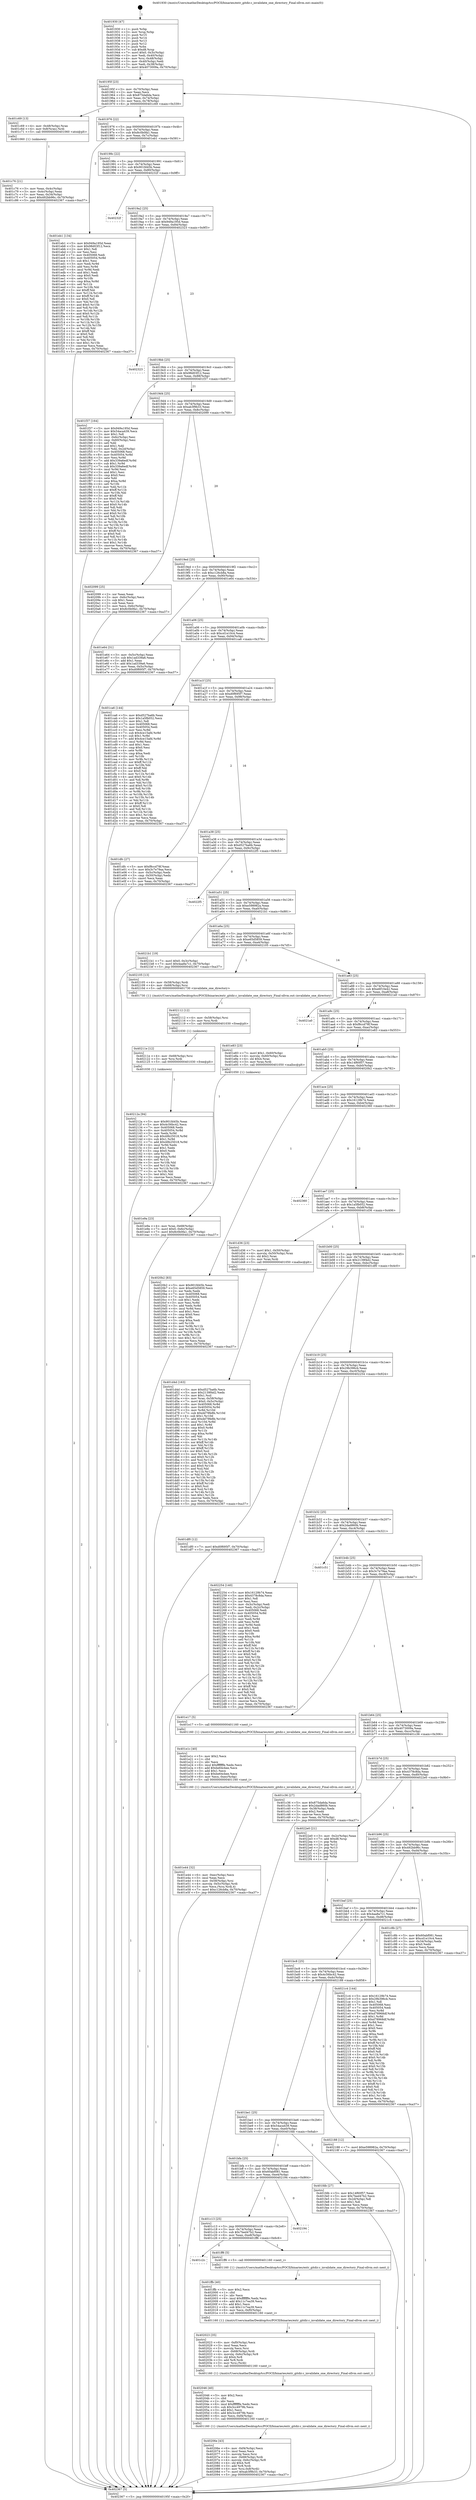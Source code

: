 digraph "0x401930" {
  label = "0x401930 (/mnt/c/Users/mathe/Desktop/tcc/POCII/binaries/extr_gitdir.c_invalidate_one_directory_Final-ollvm.out::main(0))"
  labelloc = "t"
  node[shape=record]

  Entry [label="",width=0.3,height=0.3,shape=circle,fillcolor=black,style=filled]
  "0x40195f" [label="{
     0x40195f [23]\l
     | [instrs]\l
     &nbsp;&nbsp;0x40195f \<+3\>: mov -0x70(%rbp),%eax\l
     &nbsp;&nbsp;0x401962 \<+2\>: mov %eax,%ecx\l
     &nbsp;&nbsp;0x401964 \<+6\>: sub $0x875da6da,%ecx\l
     &nbsp;&nbsp;0x40196a \<+3\>: mov %eax,-0x74(%rbp)\l
     &nbsp;&nbsp;0x40196d \<+3\>: mov %ecx,-0x78(%rbp)\l
     &nbsp;&nbsp;0x401970 \<+6\>: je 0000000000401c69 \<main+0x339\>\l
  }"]
  "0x401c69" [label="{
     0x401c69 [13]\l
     | [instrs]\l
     &nbsp;&nbsp;0x401c69 \<+4\>: mov -0x48(%rbp),%rax\l
     &nbsp;&nbsp;0x401c6d \<+4\>: mov 0x8(%rax),%rdi\l
     &nbsp;&nbsp;0x401c71 \<+5\>: call 0000000000401060 \<atoi@plt\>\l
     | [calls]\l
     &nbsp;&nbsp;0x401060 \{1\} (unknown)\l
  }"]
  "0x401976" [label="{
     0x401976 [22]\l
     | [instrs]\l
     &nbsp;&nbsp;0x401976 \<+5\>: jmp 000000000040197b \<main+0x4b\>\l
     &nbsp;&nbsp;0x40197b \<+3\>: mov -0x74(%rbp),%eax\l
     &nbsp;&nbsp;0x40197e \<+5\>: sub $0x8c0b0fa1,%eax\l
     &nbsp;&nbsp;0x401983 \<+3\>: mov %eax,-0x7c(%rbp)\l
     &nbsp;&nbsp;0x401986 \<+6\>: je 0000000000401eb1 \<main+0x581\>\l
  }"]
  Exit [label="",width=0.3,height=0.3,shape=circle,fillcolor=black,style=filled,peripheries=2]
  "0x401eb1" [label="{
     0x401eb1 [134]\l
     | [instrs]\l
     &nbsp;&nbsp;0x401eb1 \<+5\>: mov $0x949a195d,%eax\l
     &nbsp;&nbsp;0x401eb6 \<+5\>: mov $0x98d03f12,%ecx\l
     &nbsp;&nbsp;0x401ebb \<+2\>: mov $0x1,%dl\l
     &nbsp;&nbsp;0x401ebd \<+2\>: xor %esi,%esi\l
     &nbsp;&nbsp;0x401ebf \<+7\>: mov 0x405068,%edi\l
     &nbsp;&nbsp;0x401ec6 \<+8\>: mov 0x405054,%r8d\l
     &nbsp;&nbsp;0x401ece \<+3\>: sub $0x1,%esi\l
     &nbsp;&nbsp;0x401ed1 \<+3\>: mov %edi,%r9d\l
     &nbsp;&nbsp;0x401ed4 \<+3\>: add %esi,%r9d\l
     &nbsp;&nbsp;0x401ed7 \<+4\>: imul %r9d,%edi\l
     &nbsp;&nbsp;0x401edb \<+3\>: and $0x1,%edi\l
     &nbsp;&nbsp;0x401ede \<+3\>: cmp $0x0,%edi\l
     &nbsp;&nbsp;0x401ee1 \<+4\>: sete %r10b\l
     &nbsp;&nbsp;0x401ee5 \<+4\>: cmp $0xa,%r8d\l
     &nbsp;&nbsp;0x401ee9 \<+4\>: setl %r11b\l
     &nbsp;&nbsp;0x401eed \<+3\>: mov %r10b,%bl\l
     &nbsp;&nbsp;0x401ef0 \<+3\>: xor $0xff,%bl\l
     &nbsp;&nbsp;0x401ef3 \<+3\>: mov %r11b,%r14b\l
     &nbsp;&nbsp;0x401ef6 \<+4\>: xor $0xff,%r14b\l
     &nbsp;&nbsp;0x401efa \<+3\>: xor $0x0,%dl\l
     &nbsp;&nbsp;0x401efd \<+3\>: mov %bl,%r15b\l
     &nbsp;&nbsp;0x401f00 \<+4\>: and $0x0,%r15b\l
     &nbsp;&nbsp;0x401f04 \<+3\>: and %dl,%r10b\l
     &nbsp;&nbsp;0x401f07 \<+3\>: mov %r14b,%r12b\l
     &nbsp;&nbsp;0x401f0a \<+4\>: and $0x0,%r12b\l
     &nbsp;&nbsp;0x401f0e \<+3\>: and %dl,%r11b\l
     &nbsp;&nbsp;0x401f11 \<+3\>: or %r10b,%r15b\l
     &nbsp;&nbsp;0x401f14 \<+3\>: or %r11b,%r12b\l
     &nbsp;&nbsp;0x401f17 \<+3\>: xor %r12b,%r15b\l
     &nbsp;&nbsp;0x401f1a \<+3\>: or %r14b,%bl\l
     &nbsp;&nbsp;0x401f1d \<+3\>: xor $0xff,%bl\l
     &nbsp;&nbsp;0x401f20 \<+3\>: or $0x0,%dl\l
     &nbsp;&nbsp;0x401f23 \<+2\>: and %dl,%bl\l
     &nbsp;&nbsp;0x401f25 \<+3\>: or %bl,%r15b\l
     &nbsp;&nbsp;0x401f28 \<+4\>: test $0x1,%r15b\l
     &nbsp;&nbsp;0x401f2c \<+3\>: cmovne %ecx,%eax\l
     &nbsp;&nbsp;0x401f2f \<+3\>: mov %eax,-0x70(%rbp)\l
     &nbsp;&nbsp;0x401f32 \<+5\>: jmp 0000000000402367 \<main+0xa37\>\l
  }"]
  "0x40198c" [label="{
     0x40198c [22]\l
     | [instrs]\l
     &nbsp;&nbsp;0x40198c \<+5\>: jmp 0000000000401991 \<main+0x61\>\l
     &nbsp;&nbsp;0x401991 \<+3\>: mov -0x74(%rbp),%eax\l
     &nbsp;&nbsp;0x401994 \<+5\>: sub $0x901fd45b,%eax\l
     &nbsp;&nbsp;0x401999 \<+3\>: mov %eax,-0x80(%rbp)\l
     &nbsp;&nbsp;0x40199c \<+6\>: je 000000000040232f \<main+0x9ff\>\l
  }"]
  "0x40212a" [label="{
     0x40212a [94]\l
     | [instrs]\l
     &nbsp;&nbsp;0x40212a \<+5\>: mov $0x901fd45b,%eax\l
     &nbsp;&nbsp;0x40212f \<+5\>: mov $0x4c56bc42,%ecx\l
     &nbsp;&nbsp;0x402134 \<+7\>: mov 0x405068,%edx\l
     &nbsp;&nbsp;0x40213b \<+8\>: mov 0x405054,%r8d\l
     &nbsp;&nbsp;0x402143 \<+3\>: mov %edx,%r9d\l
     &nbsp;&nbsp;0x402146 \<+7\>: sub $0x49b25018,%r9d\l
     &nbsp;&nbsp;0x40214d \<+4\>: sub $0x1,%r9d\l
     &nbsp;&nbsp;0x402151 \<+7\>: add $0x49b25018,%r9d\l
     &nbsp;&nbsp;0x402158 \<+4\>: imul %r9d,%edx\l
     &nbsp;&nbsp;0x40215c \<+3\>: and $0x1,%edx\l
     &nbsp;&nbsp;0x40215f \<+3\>: cmp $0x0,%edx\l
     &nbsp;&nbsp;0x402162 \<+4\>: sete %r10b\l
     &nbsp;&nbsp;0x402166 \<+4\>: cmp $0xa,%r8d\l
     &nbsp;&nbsp;0x40216a \<+4\>: setl %r11b\l
     &nbsp;&nbsp;0x40216e \<+3\>: mov %r10b,%bl\l
     &nbsp;&nbsp;0x402171 \<+3\>: and %r11b,%bl\l
     &nbsp;&nbsp;0x402174 \<+3\>: xor %r11b,%r10b\l
     &nbsp;&nbsp;0x402177 \<+3\>: or %r10b,%bl\l
     &nbsp;&nbsp;0x40217a \<+3\>: test $0x1,%bl\l
     &nbsp;&nbsp;0x40217d \<+3\>: cmovne %ecx,%eax\l
     &nbsp;&nbsp;0x402180 \<+3\>: mov %eax,-0x70(%rbp)\l
     &nbsp;&nbsp;0x402183 \<+5\>: jmp 0000000000402367 \<main+0xa37\>\l
  }"]
  "0x40232f" [label="{
     0x40232f\l
  }", style=dashed]
  "0x4019a2" [label="{
     0x4019a2 [25]\l
     | [instrs]\l
     &nbsp;&nbsp;0x4019a2 \<+5\>: jmp 00000000004019a7 \<main+0x77\>\l
     &nbsp;&nbsp;0x4019a7 \<+3\>: mov -0x74(%rbp),%eax\l
     &nbsp;&nbsp;0x4019aa \<+5\>: sub $0x949a195d,%eax\l
     &nbsp;&nbsp;0x4019af \<+6\>: mov %eax,-0x84(%rbp)\l
     &nbsp;&nbsp;0x4019b5 \<+6\>: je 0000000000402323 \<main+0x9f3\>\l
  }"]
  "0x40211e" [label="{
     0x40211e [12]\l
     | [instrs]\l
     &nbsp;&nbsp;0x40211e \<+4\>: mov -0x68(%rbp),%rsi\l
     &nbsp;&nbsp;0x402122 \<+3\>: mov %rsi,%rdi\l
     &nbsp;&nbsp;0x402125 \<+5\>: call 0000000000401030 \<free@plt\>\l
     | [calls]\l
     &nbsp;&nbsp;0x401030 \{1\} (unknown)\l
  }"]
  "0x402323" [label="{
     0x402323\l
  }", style=dashed]
  "0x4019bb" [label="{
     0x4019bb [25]\l
     | [instrs]\l
     &nbsp;&nbsp;0x4019bb \<+5\>: jmp 00000000004019c0 \<main+0x90\>\l
     &nbsp;&nbsp;0x4019c0 \<+3\>: mov -0x74(%rbp),%eax\l
     &nbsp;&nbsp;0x4019c3 \<+5\>: sub $0x98d03f12,%eax\l
     &nbsp;&nbsp;0x4019c8 \<+6\>: mov %eax,-0x88(%rbp)\l
     &nbsp;&nbsp;0x4019ce \<+6\>: je 0000000000401f37 \<main+0x607\>\l
  }"]
  "0x402112" [label="{
     0x402112 [12]\l
     | [instrs]\l
     &nbsp;&nbsp;0x402112 \<+4\>: mov -0x58(%rbp),%rsi\l
     &nbsp;&nbsp;0x402116 \<+3\>: mov %rsi,%rdi\l
     &nbsp;&nbsp;0x402119 \<+5\>: call 0000000000401030 \<free@plt\>\l
     | [calls]\l
     &nbsp;&nbsp;0x401030 \{1\} (unknown)\l
  }"]
  "0x401f37" [label="{
     0x401f37 [164]\l
     | [instrs]\l
     &nbsp;&nbsp;0x401f37 \<+5\>: mov $0x949a195d,%eax\l
     &nbsp;&nbsp;0x401f3c \<+5\>: mov $0x54aca439,%ecx\l
     &nbsp;&nbsp;0x401f41 \<+2\>: mov $0x1,%dl\l
     &nbsp;&nbsp;0x401f43 \<+3\>: mov -0x6c(%rbp),%esi\l
     &nbsp;&nbsp;0x401f46 \<+3\>: cmp -0x60(%rbp),%esi\l
     &nbsp;&nbsp;0x401f49 \<+4\>: setl %dil\l
     &nbsp;&nbsp;0x401f4d \<+4\>: and $0x1,%dil\l
     &nbsp;&nbsp;0x401f51 \<+4\>: mov %dil,-0x2d(%rbp)\l
     &nbsp;&nbsp;0x401f55 \<+7\>: mov 0x405068,%esi\l
     &nbsp;&nbsp;0x401f5c \<+8\>: mov 0x405054,%r8d\l
     &nbsp;&nbsp;0x401f64 \<+3\>: mov %esi,%r9d\l
     &nbsp;&nbsp;0x401f67 \<+7\>: add $0x339a6edf,%r9d\l
     &nbsp;&nbsp;0x401f6e \<+4\>: sub $0x1,%r9d\l
     &nbsp;&nbsp;0x401f72 \<+7\>: sub $0x339a6edf,%r9d\l
     &nbsp;&nbsp;0x401f79 \<+4\>: imul %r9d,%esi\l
     &nbsp;&nbsp;0x401f7d \<+3\>: and $0x1,%esi\l
     &nbsp;&nbsp;0x401f80 \<+3\>: cmp $0x0,%esi\l
     &nbsp;&nbsp;0x401f83 \<+4\>: sete %dil\l
     &nbsp;&nbsp;0x401f87 \<+4\>: cmp $0xa,%r8d\l
     &nbsp;&nbsp;0x401f8b \<+4\>: setl %r10b\l
     &nbsp;&nbsp;0x401f8f \<+3\>: mov %dil,%r11b\l
     &nbsp;&nbsp;0x401f92 \<+4\>: xor $0xff,%r11b\l
     &nbsp;&nbsp;0x401f96 \<+3\>: mov %r10b,%bl\l
     &nbsp;&nbsp;0x401f99 \<+3\>: xor $0xff,%bl\l
     &nbsp;&nbsp;0x401f9c \<+3\>: xor $0x0,%dl\l
     &nbsp;&nbsp;0x401f9f \<+3\>: mov %r11b,%r14b\l
     &nbsp;&nbsp;0x401fa2 \<+4\>: and $0x0,%r14b\l
     &nbsp;&nbsp;0x401fa6 \<+3\>: and %dl,%dil\l
     &nbsp;&nbsp;0x401fa9 \<+3\>: mov %bl,%r15b\l
     &nbsp;&nbsp;0x401fac \<+4\>: and $0x0,%r15b\l
     &nbsp;&nbsp;0x401fb0 \<+3\>: and %dl,%r10b\l
     &nbsp;&nbsp;0x401fb3 \<+3\>: or %dil,%r14b\l
     &nbsp;&nbsp;0x401fb6 \<+3\>: or %r10b,%r15b\l
     &nbsp;&nbsp;0x401fb9 \<+3\>: xor %r15b,%r14b\l
     &nbsp;&nbsp;0x401fbc \<+3\>: or %bl,%r11b\l
     &nbsp;&nbsp;0x401fbf \<+4\>: xor $0xff,%r11b\l
     &nbsp;&nbsp;0x401fc3 \<+3\>: or $0x0,%dl\l
     &nbsp;&nbsp;0x401fc6 \<+3\>: and %dl,%r11b\l
     &nbsp;&nbsp;0x401fc9 \<+3\>: or %r11b,%r14b\l
     &nbsp;&nbsp;0x401fcc \<+4\>: test $0x1,%r14b\l
     &nbsp;&nbsp;0x401fd0 \<+3\>: cmovne %ecx,%eax\l
     &nbsp;&nbsp;0x401fd3 \<+3\>: mov %eax,-0x70(%rbp)\l
     &nbsp;&nbsp;0x401fd6 \<+5\>: jmp 0000000000402367 \<main+0xa37\>\l
  }"]
  "0x4019d4" [label="{
     0x4019d4 [25]\l
     | [instrs]\l
     &nbsp;&nbsp;0x4019d4 \<+5\>: jmp 00000000004019d9 \<main+0xa9\>\l
     &nbsp;&nbsp;0x4019d9 \<+3\>: mov -0x74(%rbp),%eax\l
     &nbsp;&nbsp;0x4019dc \<+5\>: sub $0xab3f9b33,%eax\l
     &nbsp;&nbsp;0x4019e1 \<+6\>: mov %eax,-0x8c(%rbp)\l
     &nbsp;&nbsp;0x4019e7 \<+6\>: je 0000000000402099 \<main+0x769\>\l
  }"]
  "0x40206e" [label="{
     0x40206e [43]\l
     | [instrs]\l
     &nbsp;&nbsp;0x40206e \<+6\>: mov -0xf4(%rbp),%ecx\l
     &nbsp;&nbsp;0x402074 \<+3\>: imul %eax,%ecx\l
     &nbsp;&nbsp;0x402077 \<+3\>: movslq %ecx,%rsi\l
     &nbsp;&nbsp;0x40207a \<+4\>: mov -0x68(%rbp),%rdi\l
     &nbsp;&nbsp;0x40207e \<+4\>: movslq -0x6c(%rbp),%r8\l
     &nbsp;&nbsp;0x402082 \<+4\>: shl $0x4,%r8\l
     &nbsp;&nbsp;0x402086 \<+3\>: add %r8,%rdi\l
     &nbsp;&nbsp;0x402089 \<+4\>: mov %rsi,0x8(%rdi)\l
     &nbsp;&nbsp;0x40208d \<+7\>: movl $0xab3f9b33,-0x70(%rbp)\l
     &nbsp;&nbsp;0x402094 \<+5\>: jmp 0000000000402367 \<main+0xa37\>\l
  }"]
  "0x402099" [label="{
     0x402099 [25]\l
     | [instrs]\l
     &nbsp;&nbsp;0x402099 \<+2\>: xor %eax,%eax\l
     &nbsp;&nbsp;0x40209b \<+3\>: mov -0x6c(%rbp),%ecx\l
     &nbsp;&nbsp;0x40209e \<+3\>: sub $0x1,%eax\l
     &nbsp;&nbsp;0x4020a1 \<+2\>: sub %eax,%ecx\l
     &nbsp;&nbsp;0x4020a3 \<+3\>: mov %ecx,-0x6c(%rbp)\l
     &nbsp;&nbsp;0x4020a6 \<+7\>: movl $0x8c0b0fa1,-0x70(%rbp)\l
     &nbsp;&nbsp;0x4020ad \<+5\>: jmp 0000000000402367 \<main+0xa37\>\l
  }"]
  "0x4019ed" [label="{
     0x4019ed [25]\l
     | [instrs]\l
     &nbsp;&nbsp;0x4019ed \<+5\>: jmp 00000000004019f2 \<main+0xc2\>\l
     &nbsp;&nbsp;0x4019f2 \<+3\>: mov -0x74(%rbp),%eax\l
     &nbsp;&nbsp;0x4019f5 \<+5\>: sub $0xc126cb8a,%eax\l
     &nbsp;&nbsp;0x4019fa \<+6\>: mov %eax,-0x90(%rbp)\l
     &nbsp;&nbsp;0x401a00 \<+6\>: je 0000000000401e64 \<main+0x534\>\l
  }"]
  "0x402046" [label="{
     0x402046 [40]\l
     | [instrs]\l
     &nbsp;&nbsp;0x402046 \<+5\>: mov $0x2,%ecx\l
     &nbsp;&nbsp;0x40204b \<+1\>: cltd\l
     &nbsp;&nbsp;0x40204c \<+2\>: idiv %ecx\l
     &nbsp;&nbsp;0x40204e \<+6\>: imul $0xfffffffe,%edx,%ecx\l
     &nbsp;&nbsp;0x402054 \<+6\>: sub $0x3cc4979b,%ecx\l
     &nbsp;&nbsp;0x40205a \<+3\>: add $0x1,%ecx\l
     &nbsp;&nbsp;0x40205d \<+6\>: add $0x3cc4979b,%ecx\l
     &nbsp;&nbsp;0x402063 \<+6\>: mov %ecx,-0xf4(%rbp)\l
     &nbsp;&nbsp;0x402069 \<+5\>: call 0000000000401160 \<next_i\>\l
     | [calls]\l
     &nbsp;&nbsp;0x401160 \{1\} (/mnt/c/Users/mathe/Desktop/tcc/POCII/binaries/extr_gitdir.c_invalidate_one_directory_Final-ollvm.out::next_i)\l
  }"]
  "0x401e64" [label="{
     0x401e64 [31]\l
     | [instrs]\l
     &nbsp;&nbsp;0x401e64 \<+3\>: mov -0x5c(%rbp),%eax\l
     &nbsp;&nbsp;0x401e67 \<+5\>: sub $0x1ad339a6,%eax\l
     &nbsp;&nbsp;0x401e6c \<+3\>: add $0x1,%eax\l
     &nbsp;&nbsp;0x401e6f \<+5\>: add $0x1ad339a6,%eax\l
     &nbsp;&nbsp;0x401e74 \<+3\>: mov %eax,-0x5c(%rbp)\l
     &nbsp;&nbsp;0x401e77 \<+7\>: movl $0xd0f695f7,-0x70(%rbp)\l
     &nbsp;&nbsp;0x401e7e \<+5\>: jmp 0000000000402367 \<main+0xa37\>\l
  }"]
  "0x401a06" [label="{
     0x401a06 [25]\l
     | [instrs]\l
     &nbsp;&nbsp;0x401a06 \<+5\>: jmp 0000000000401a0b \<main+0xdb\>\l
     &nbsp;&nbsp;0x401a0b \<+3\>: mov -0x74(%rbp),%eax\l
     &nbsp;&nbsp;0x401a0e \<+5\>: sub $0xcd1e10c4,%eax\l
     &nbsp;&nbsp;0x401a13 \<+6\>: mov %eax,-0x94(%rbp)\l
     &nbsp;&nbsp;0x401a19 \<+6\>: je 0000000000401ca6 \<main+0x376\>\l
  }"]
  "0x402023" [label="{
     0x402023 [35]\l
     | [instrs]\l
     &nbsp;&nbsp;0x402023 \<+6\>: mov -0xf0(%rbp),%ecx\l
     &nbsp;&nbsp;0x402029 \<+3\>: imul %eax,%ecx\l
     &nbsp;&nbsp;0x40202c \<+3\>: movslq %ecx,%rsi\l
     &nbsp;&nbsp;0x40202f \<+4\>: mov -0x68(%rbp),%rdi\l
     &nbsp;&nbsp;0x402033 \<+4\>: movslq -0x6c(%rbp),%r8\l
     &nbsp;&nbsp;0x402037 \<+4\>: shl $0x4,%r8\l
     &nbsp;&nbsp;0x40203b \<+3\>: add %r8,%rdi\l
     &nbsp;&nbsp;0x40203e \<+3\>: mov %rsi,(%rdi)\l
     &nbsp;&nbsp;0x402041 \<+5\>: call 0000000000401160 \<next_i\>\l
     | [calls]\l
     &nbsp;&nbsp;0x401160 \{1\} (/mnt/c/Users/mathe/Desktop/tcc/POCII/binaries/extr_gitdir.c_invalidate_one_directory_Final-ollvm.out::next_i)\l
  }"]
  "0x401ca6" [label="{
     0x401ca6 [144]\l
     | [instrs]\l
     &nbsp;&nbsp;0x401ca6 \<+5\>: mov $0xd527ba6b,%eax\l
     &nbsp;&nbsp;0x401cab \<+5\>: mov $0x1a5fb052,%ecx\l
     &nbsp;&nbsp;0x401cb0 \<+2\>: mov $0x1,%dl\l
     &nbsp;&nbsp;0x401cb2 \<+7\>: mov 0x405068,%esi\l
     &nbsp;&nbsp;0x401cb9 \<+7\>: mov 0x405054,%edi\l
     &nbsp;&nbsp;0x401cc0 \<+3\>: mov %esi,%r8d\l
     &nbsp;&nbsp;0x401cc3 \<+7\>: sub $0x4ce15afd,%r8d\l
     &nbsp;&nbsp;0x401cca \<+4\>: sub $0x1,%r8d\l
     &nbsp;&nbsp;0x401cce \<+7\>: add $0x4ce15afd,%r8d\l
     &nbsp;&nbsp;0x401cd5 \<+4\>: imul %r8d,%esi\l
     &nbsp;&nbsp;0x401cd9 \<+3\>: and $0x1,%esi\l
     &nbsp;&nbsp;0x401cdc \<+3\>: cmp $0x0,%esi\l
     &nbsp;&nbsp;0x401cdf \<+4\>: sete %r9b\l
     &nbsp;&nbsp;0x401ce3 \<+3\>: cmp $0xa,%edi\l
     &nbsp;&nbsp;0x401ce6 \<+4\>: setl %r10b\l
     &nbsp;&nbsp;0x401cea \<+3\>: mov %r9b,%r11b\l
     &nbsp;&nbsp;0x401ced \<+4\>: xor $0xff,%r11b\l
     &nbsp;&nbsp;0x401cf1 \<+3\>: mov %r10b,%bl\l
     &nbsp;&nbsp;0x401cf4 \<+3\>: xor $0xff,%bl\l
     &nbsp;&nbsp;0x401cf7 \<+3\>: xor $0x0,%dl\l
     &nbsp;&nbsp;0x401cfa \<+3\>: mov %r11b,%r14b\l
     &nbsp;&nbsp;0x401cfd \<+4\>: and $0x0,%r14b\l
     &nbsp;&nbsp;0x401d01 \<+3\>: and %dl,%r9b\l
     &nbsp;&nbsp;0x401d04 \<+3\>: mov %bl,%r15b\l
     &nbsp;&nbsp;0x401d07 \<+4\>: and $0x0,%r15b\l
     &nbsp;&nbsp;0x401d0b \<+3\>: and %dl,%r10b\l
     &nbsp;&nbsp;0x401d0e \<+3\>: or %r9b,%r14b\l
     &nbsp;&nbsp;0x401d11 \<+3\>: or %r10b,%r15b\l
     &nbsp;&nbsp;0x401d14 \<+3\>: xor %r15b,%r14b\l
     &nbsp;&nbsp;0x401d17 \<+3\>: or %bl,%r11b\l
     &nbsp;&nbsp;0x401d1a \<+4\>: xor $0xff,%r11b\l
     &nbsp;&nbsp;0x401d1e \<+3\>: or $0x0,%dl\l
     &nbsp;&nbsp;0x401d21 \<+3\>: and %dl,%r11b\l
     &nbsp;&nbsp;0x401d24 \<+3\>: or %r11b,%r14b\l
     &nbsp;&nbsp;0x401d27 \<+4\>: test $0x1,%r14b\l
     &nbsp;&nbsp;0x401d2b \<+3\>: cmovne %ecx,%eax\l
     &nbsp;&nbsp;0x401d2e \<+3\>: mov %eax,-0x70(%rbp)\l
     &nbsp;&nbsp;0x401d31 \<+5\>: jmp 0000000000402367 \<main+0xa37\>\l
  }"]
  "0x401a1f" [label="{
     0x401a1f [25]\l
     | [instrs]\l
     &nbsp;&nbsp;0x401a1f \<+5\>: jmp 0000000000401a24 \<main+0xf4\>\l
     &nbsp;&nbsp;0x401a24 \<+3\>: mov -0x74(%rbp),%eax\l
     &nbsp;&nbsp;0x401a27 \<+5\>: sub $0xd0f695f7,%eax\l
     &nbsp;&nbsp;0x401a2c \<+6\>: mov %eax,-0x98(%rbp)\l
     &nbsp;&nbsp;0x401a32 \<+6\>: je 0000000000401dfc \<main+0x4cc\>\l
  }"]
  "0x401ffb" [label="{
     0x401ffb [40]\l
     | [instrs]\l
     &nbsp;&nbsp;0x401ffb \<+5\>: mov $0x2,%ecx\l
     &nbsp;&nbsp;0x402000 \<+1\>: cltd\l
     &nbsp;&nbsp;0x402001 \<+2\>: idiv %ecx\l
     &nbsp;&nbsp;0x402003 \<+6\>: imul $0xfffffffe,%edx,%ecx\l
     &nbsp;&nbsp;0x402009 \<+6\>: add $0x11c7ea39,%ecx\l
     &nbsp;&nbsp;0x40200f \<+3\>: add $0x1,%ecx\l
     &nbsp;&nbsp;0x402012 \<+6\>: sub $0x11c7ea39,%ecx\l
     &nbsp;&nbsp;0x402018 \<+6\>: mov %ecx,-0xf0(%rbp)\l
     &nbsp;&nbsp;0x40201e \<+5\>: call 0000000000401160 \<next_i\>\l
     | [calls]\l
     &nbsp;&nbsp;0x401160 \{1\} (/mnt/c/Users/mathe/Desktop/tcc/POCII/binaries/extr_gitdir.c_invalidate_one_directory_Final-ollvm.out::next_i)\l
  }"]
  "0x401dfc" [label="{
     0x401dfc [27]\l
     | [instrs]\l
     &nbsp;&nbsp;0x401dfc \<+5\>: mov $0xf8ccd78f,%eax\l
     &nbsp;&nbsp;0x401e01 \<+5\>: mov $0x3c7e79aa,%ecx\l
     &nbsp;&nbsp;0x401e06 \<+3\>: mov -0x5c(%rbp),%edx\l
     &nbsp;&nbsp;0x401e09 \<+3\>: cmp -0x50(%rbp),%edx\l
     &nbsp;&nbsp;0x401e0c \<+3\>: cmovl %ecx,%eax\l
     &nbsp;&nbsp;0x401e0f \<+3\>: mov %eax,-0x70(%rbp)\l
     &nbsp;&nbsp;0x401e12 \<+5\>: jmp 0000000000402367 \<main+0xa37\>\l
  }"]
  "0x401a38" [label="{
     0x401a38 [25]\l
     | [instrs]\l
     &nbsp;&nbsp;0x401a38 \<+5\>: jmp 0000000000401a3d \<main+0x10d\>\l
     &nbsp;&nbsp;0x401a3d \<+3\>: mov -0x74(%rbp),%eax\l
     &nbsp;&nbsp;0x401a40 \<+5\>: sub $0xd527ba6b,%eax\l
     &nbsp;&nbsp;0x401a45 \<+6\>: mov %eax,-0x9c(%rbp)\l
     &nbsp;&nbsp;0x401a4b \<+6\>: je 00000000004022f5 \<main+0x9c5\>\l
  }"]
  "0x401c2c" [label="{
     0x401c2c\l
  }", style=dashed]
  "0x4022f5" [label="{
     0x4022f5\l
  }", style=dashed]
  "0x401a51" [label="{
     0x401a51 [25]\l
     | [instrs]\l
     &nbsp;&nbsp;0x401a51 \<+5\>: jmp 0000000000401a56 \<main+0x126\>\l
     &nbsp;&nbsp;0x401a56 \<+3\>: mov -0x74(%rbp),%eax\l
     &nbsp;&nbsp;0x401a59 \<+5\>: sub $0xe598982a,%eax\l
     &nbsp;&nbsp;0x401a5e \<+6\>: mov %eax,-0xa0(%rbp)\l
     &nbsp;&nbsp;0x401a64 \<+6\>: je 00000000004021b1 \<main+0x881\>\l
  }"]
  "0x401ff6" [label="{
     0x401ff6 [5]\l
     | [instrs]\l
     &nbsp;&nbsp;0x401ff6 \<+5\>: call 0000000000401160 \<next_i\>\l
     | [calls]\l
     &nbsp;&nbsp;0x401160 \{1\} (/mnt/c/Users/mathe/Desktop/tcc/POCII/binaries/extr_gitdir.c_invalidate_one_directory_Final-ollvm.out::next_i)\l
  }"]
  "0x4021b1" [label="{
     0x4021b1 [19]\l
     | [instrs]\l
     &nbsp;&nbsp;0x4021b1 \<+7\>: movl $0x0,-0x3c(%rbp)\l
     &nbsp;&nbsp;0x4021b8 \<+7\>: movl $0x4aa8a7c1,-0x70(%rbp)\l
     &nbsp;&nbsp;0x4021bf \<+5\>: jmp 0000000000402367 \<main+0xa37\>\l
  }"]
  "0x401a6a" [label="{
     0x401a6a [25]\l
     | [instrs]\l
     &nbsp;&nbsp;0x401a6a \<+5\>: jmp 0000000000401a6f \<main+0x13f\>\l
     &nbsp;&nbsp;0x401a6f \<+3\>: mov -0x74(%rbp),%eax\l
     &nbsp;&nbsp;0x401a72 \<+5\>: sub $0xe65d5859,%eax\l
     &nbsp;&nbsp;0x401a77 \<+6\>: mov %eax,-0xa4(%rbp)\l
     &nbsp;&nbsp;0x401a7d \<+6\>: je 0000000000402105 \<main+0x7d5\>\l
  }"]
  "0x401c13" [label="{
     0x401c13 [25]\l
     | [instrs]\l
     &nbsp;&nbsp;0x401c13 \<+5\>: jmp 0000000000401c18 \<main+0x2e8\>\l
     &nbsp;&nbsp;0x401c18 \<+3\>: mov -0x74(%rbp),%eax\l
     &nbsp;&nbsp;0x401c1b \<+5\>: sub $0x7bed47b2,%eax\l
     &nbsp;&nbsp;0x401c20 \<+6\>: mov %eax,-0xe8(%rbp)\l
     &nbsp;&nbsp;0x401c26 \<+6\>: je 0000000000401ff6 \<main+0x6c6\>\l
  }"]
  "0x402105" [label="{
     0x402105 [13]\l
     | [instrs]\l
     &nbsp;&nbsp;0x402105 \<+4\>: mov -0x58(%rbp),%rdi\l
     &nbsp;&nbsp;0x402109 \<+4\>: mov -0x68(%rbp),%rsi\l
     &nbsp;&nbsp;0x40210d \<+5\>: call 0000000000401730 \<invalidate_one_directory\>\l
     | [calls]\l
     &nbsp;&nbsp;0x401730 \{1\} (/mnt/c/Users/mathe/Desktop/tcc/POCII/binaries/extr_gitdir.c_invalidate_one_directory_Final-ollvm.out::invalidate_one_directory)\l
  }"]
  "0x401a83" [label="{
     0x401a83 [25]\l
     | [instrs]\l
     &nbsp;&nbsp;0x401a83 \<+5\>: jmp 0000000000401a88 \<main+0x158\>\l
     &nbsp;&nbsp;0x401a88 \<+3\>: mov -0x74(%rbp),%eax\l
     &nbsp;&nbsp;0x401a8b \<+5\>: sub $0xe6f10e42,%eax\l
     &nbsp;&nbsp;0x401a90 \<+6\>: mov %eax,-0xa8(%rbp)\l
     &nbsp;&nbsp;0x401a96 \<+6\>: je 00000000004021a0 \<main+0x870\>\l
  }"]
  "0x402194" [label="{
     0x402194\l
  }", style=dashed]
  "0x4021a0" [label="{
     0x4021a0\l
  }", style=dashed]
  "0x401a9c" [label="{
     0x401a9c [25]\l
     | [instrs]\l
     &nbsp;&nbsp;0x401a9c \<+5\>: jmp 0000000000401aa1 \<main+0x171\>\l
     &nbsp;&nbsp;0x401aa1 \<+3\>: mov -0x74(%rbp),%eax\l
     &nbsp;&nbsp;0x401aa4 \<+5\>: sub $0xf8ccd78f,%eax\l
     &nbsp;&nbsp;0x401aa9 \<+6\>: mov %eax,-0xac(%rbp)\l
     &nbsp;&nbsp;0x401aaf \<+6\>: je 0000000000401e83 \<main+0x553\>\l
  }"]
  "0x401bfa" [label="{
     0x401bfa [25]\l
     | [instrs]\l
     &nbsp;&nbsp;0x401bfa \<+5\>: jmp 0000000000401bff \<main+0x2cf\>\l
     &nbsp;&nbsp;0x401bff \<+3\>: mov -0x74(%rbp),%eax\l
     &nbsp;&nbsp;0x401c02 \<+5\>: sub $0x60abf081,%eax\l
     &nbsp;&nbsp;0x401c07 \<+6\>: mov %eax,-0xe4(%rbp)\l
     &nbsp;&nbsp;0x401c0d \<+6\>: je 0000000000402194 \<main+0x864\>\l
  }"]
  "0x401e83" [label="{
     0x401e83 [23]\l
     | [instrs]\l
     &nbsp;&nbsp;0x401e83 \<+7\>: movl $0x1,-0x60(%rbp)\l
     &nbsp;&nbsp;0x401e8a \<+4\>: movslq -0x60(%rbp),%rax\l
     &nbsp;&nbsp;0x401e8e \<+4\>: shl $0x4,%rax\l
     &nbsp;&nbsp;0x401e92 \<+3\>: mov %rax,%rdi\l
     &nbsp;&nbsp;0x401e95 \<+5\>: call 0000000000401050 \<malloc@plt\>\l
     | [calls]\l
     &nbsp;&nbsp;0x401050 \{1\} (unknown)\l
  }"]
  "0x401ab5" [label="{
     0x401ab5 [25]\l
     | [instrs]\l
     &nbsp;&nbsp;0x401ab5 \<+5\>: jmp 0000000000401aba \<main+0x18a\>\l
     &nbsp;&nbsp;0x401aba \<+3\>: mov -0x74(%rbp),%eax\l
     &nbsp;&nbsp;0x401abd \<+5\>: sub $0x14f60f57,%eax\l
     &nbsp;&nbsp;0x401ac2 \<+6\>: mov %eax,-0xb0(%rbp)\l
     &nbsp;&nbsp;0x401ac8 \<+6\>: je 00000000004020b2 \<main+0x782\>\l
  }"]
  "0x401fdb" [label="{
     0x401fdb [27]\l
     | [instrs]\l
     &nbsp;&nbsp;0x401fdb \<+5\>: mov $0x14f60f57,%eax\l
     &nbsp;&nbsp;0x401fe0 \<+5\>: mov $0x7bed47b2,%ecx\l
     &nbsp;&nbsp;0x401fe5 \<+3\>: mov -0x2d(%rbp),%dl\l
     &nbsp;&nbsp;0x401fe8 \<+3\>: test $0x1,%dl\l
     &nbsp;&nbsp;0x401feb \<+3\>: cmovne %ecx,%eax\l
     &nbsp;&nbsp;0x401fee \<+3\>: mov %eax,-0x70(%rbp)\l
     &nbsp;&nbsp;0x401ff1 \<+5\>: jmp 0000000000402367 \<main+0xa37\>\l
  }"]
  "0x4020b2" [label="{
     0x4020b2 [83]\l
     | [instrs]\l
     &nbsp;&nbsp;0x4020b2 \<+5\>: mov $0x901fd45b,%eax\l
     &nbsp;&nbsp;0x4020b7 \<+5\>: mov $0xe65d5859,%ecx\l
     &nbsp;&nbsp;0x4020bc \<+2\>: xor %edx,%edx\l
     &nbsp;&nbsp;0x4020be \<+7\>: mov 0x405068,%esi\l
     &nbsp;&nbsp;0x4020c5 \<+7\>: mov 0x405054,%edi\l
     &nbsp;&nbsp;0x4020cc \<+3\>: sub $0x1,%edx\l
     &nbsp;&nbsp;0x4020cf \<+3\>: mov %esi,%r8d\l
     &nbsp;&nbsp;0x4020d2 \<+3\>: add %edx,%r8d\l
     &nbsp;&nbsp;0x4020d5 \<+4\>: imul %r8d,%esi\l
     &nbsp;&nbsp;0x4020d9 \<+3\>: and $0x1,%esi\l
     &nbsp;&nbsp;0x4020dc \<+3\>: cmp $0x0,%esi\l
     &nbsp;&nbsp;0x4020df \<+4\>: sete %r9b\l
     &nbsp;&nbsp;0x4020e3 \<+3\>: cmp $0xa,%edi\l
     &nbsp;&nbsp;0x4020e6 \<+4\>: setl %r10b\l
     &nbsp;&nbsp;0x4020ea \<+3\>: mov %r9b,%r11b\l
     &nbsp;&nbsp;0x4020ed \<+3\>: and %r10b,%r11b\l
     &nbsp;&nbsp;0x4020f0 \<+3\>: xor %r10b,%r9b\l
     &nbsp;&nbsp;0x4020f3 \<+3\>: or %r9b,%r11b\l
     &nbsp;&nbsp;0x4020f6 \<+4\>: test $0x1,%r11b\l
     &nbsp;&nbsp;0x4020fa \<+3\>: cmovne %ecx,%eax\l
     &nbsp;&nbsp;0x4020fd \<+3\>: mov %eax,-0x70(%rbp)\l
     &nbsp;&nbsp;0x402100 \<+5\>: jmp 0000000000402367 \<main+0xa37\>\l
  }"]
  "0x401ace" [label="{
     0x401ace [25]\l
     | [instrs]\l
     &nbsp;&nbsp;0x401ace \<+5\>: jmp 0000000000401ad3 \<main+0x1a3\>\l
     &nbsp;&nbsp;0x401ad3 \<+3\>: mov -0x74(%rbp),%eax\l
     &nbsp;&nbsp;0x401ad6 \<+5\>: sub $0x16129b74,%eax\l
     &nbsp;&nbsp;0x401adb \<+6\>: mov %eax,-0xb4(%rbp)\l
     &nbsp;&nbsp;0x401ae1 \<+6\>: je 0000000000402360 \<main+0xa30\>\l
  }"]
  "0x401be1" [label="{
     0x401be1 [25]\l
     | [instrs]\l
     &nbsp;&nbsp;0x401be1 \<+5\>: jmp 0000000000401be6 \<main+0x2b6\>\l
     &nbsp;&nbsp;0x401be6 \<+3\>: mov -0x74(%rbp),%eax\l
     &nbsp;&nbsp;0x401be9 \<+5\>: sub $0x54aca439,%eax\l
     &nbsp;&nbsp;0x401bee \<+6\>: mov %eax,-0xe0(%rbp)\l
     &nbsp;&nbsp;0x401bf4 \<+6\>: je 0000000000401fdb \<main+0x6ab\>\l
  }"]
  "0x402360" [label="{
     0x402360\l
  }", style=dashed]
  "0x401ae7" [label="{
     0x401ae7 [25]\l
     | [instrs]\l
     &nbsp;&nbsp;0x401ae7 \<+5\>: jmp 0000000000401aec \<main+0x1bc\>\l
     &nbsp;&nbsp;0x401aec \<+3\>: mov -0x74(%rbp),%eax\l
     &nbsp;&nbsp;0x401aef \<+5\>: sub $0x1a5fb052,%eax\l
     &nbsp;&nbsp;0x401af4 \<+6\>: mov %eax,-0xb8(%rbp)\l
     &nbsp;&nbsp;0x401afa \<+6\>: je 0000000000401d36 \<main+0x406\>\l
  }"]
  "0x402188" [label="{
     0x402188 [12]\l
     | [instrs]\l
     &nbsp;&nbsp;0x402188 \<+7\>: movl $0xe598982a,-0x70(%rbp)\l
     &nbsp;&nbsp;0x40218f \<+5\>: jmp 0000000000402367 \<main+0xa37\>\l
  }"]
  "0x401d36" [label="{
     0x401d36 [23]\l
     | [instrs]\l
     &nbsp;&nbsp;0x401d36 \<+7\>: movl $0x1,-0x50(%rbp)\l
     &nbsp;&nbsp;0x401d3d \<+4\>: movslq -0x50(%rbp),%rax\l
     &nbsp;&nbsp;0x401d41 \<+4\>: shl $0x2,%rax\l
     &nbsp;&nbsp;0x401d45 \<+3\>: mov %rax,%rdi\l
     &nbsp;&nbsp;0x401d48 \<+5\>: call 0000000000401050 \<malloc@plt\>\l
     | [calls]\l
     &nbsp;&nbsp;0x401050 \{1\} (unknown)\l
  }"]
  "0x401b00" [label="{
     0x401b00 [25]\l
     | [instrs]\l
     &nbsp;&nbsp;0x401b00 \<+5\>: jmp 0000000000401b05 \<main+0x1d5\>\l
     &nbsp;&nbsp;0x401b05 \<+3\>: mov -0x74(%rbp),%eax\l
     &nbsp;&nbsp;0x401b08 \<+5\>: sub $0x2139f4d2,%eax\l
     &nbsp;&nbsp;0x401b0d \<+6\>: mov %eax,-0xbc(%rbp)\l
     &nbsp;&nbsp;0x401b13 \<+6\>: je 0000000000401df0 \<main+0x4c0\>\l
  }"]
  "0x401bc8" [label="{
     0x401bc8 [25]\l
     | [instrs]\l
     &nbsp;&nbsp;0x401bc8 \<+5\>: jmp 0000000000401bcd \<main+0x29d\>\l
     &nbsp;&nbsp;0x401bcd \<+3\>: mov -0x74(%rbp),%eax\l
     &nbsp;&nbsp;0x401bd0 \<+5\>: sub $0x4c56bc42,%eax\l
     &nbsp;&nbsp;0x401bd5 \<+6\>: mov %eax,-0xdc(%rbp)\l
     &nbsp;&nbsp;0x401bdb \<+6\>: je 0000000000402188 \<main+0x858\>\l
  }"]
  "0x401df0" [label="{
     0x401df0 [12]\l
     | [instrs]\l
     &nbsp;&nbsp;0x401df0 \<+7\>: movl $0xd0f695f7,-0x70(%rbp)\l
     &nbsp;&nbsp;0x401df7 \<+5\>: jmp 0000000000402367 \<main+0xa37\>\l
  }"]
  "0x401b19" [label="{
     0x401b19 [25]\l
     | [instrs]\l
     &nbsp;&nbsp;0x401b19 \<+5\>: jmp 0000000000401b1e \<main+0x1ee\>\l
     &nbsp;&nbsp;0x401b1e \<+3\>: mov -0x74(%rbp),%eax\l
     &nbsp;&nbsp;0x401b21 \<+5\>: sub $0x29b396cb,%eax\l
     &nbsp;&nbsp;0x401b26 \<+6\>: mov %eax,-0xc0(%rbp)\l
     &nbsp;&nbsp;0x401b2c \<+6\>: je 0000000000402254 \<main+0x924\>\l
  }"]
  "0x4021c4" [label="{
     0x4021c4 [144]\l
     | [instrs]\l
     &nbsp;&nbsp;0x4021c4 \<+5\>: mov $0x16129b74,%eax\l
     &nbsp;&nbsp;0x4021c9 \<+5\>: mov $0x29b396cb,%ecx\l
     &nbsp;&nbsp;0x4021ce \<+2\>: mov $0x1,%dl\l
     &nbsp;&nbsp;0x4021d0 \<+7\>: mov 0x405068,%esi\l
     &nbsp;&nbsp;0x4021d7 \<+7\>: mov 0x405054,%edi\l
     &nbsp;&nbsp;0x4021de \<+3\>: mov %esi,%r8d\l
     &nbsp;&nbsp;0x4021e1 \<+7\>: add $0xd78968df,%r8d\l
     &nbsp;&nbsp;0x4021e8 \<+4\>: sub $0x1,%r8d\l
     &nbsp;&nbsp;0x4021ec \<+7\>: sub $0xd78968df,%r8d\l
     &nbsp;&nbsp;0x4021f3 \<+4\>: imul %r8d,%esi\l
     &nbsp;&nbsp;0x4021f7 \<+3\>: and $0x1,%esi\l
     &nbsp;&nbsp;0x4021fa \<+3\>: cmp $0x0,%esi\l
     &nbsp;&nbsp;0x4021fd \<+4\>: sete %r9b\l
     &nbsp;&nbsp;0x402201 \<+3\>: cmp $0xa,%edi\l
     &nbsp;&nbsp;0x402204 \<+4\>: setl %r10b\l
     &nbsp;&nbsp;0x402208 \<+3\>: mov %r9b,%r11b\l
     &nbsp;&nbsp;0x40220b \<+4\>: xor $0xff,%r11b\l
     &nbsp;&nbsp;0x40220f \<+3\>: mov %r10b,%bl\l
     &nbsp;&nbsp;0x402212 \<+3\>: xor $0xff,%bl\l
     &nbsp;&nbsp;0x402215 \<+3\>: xor $0x0,%dl\l
     &nbsp;&nbsp;0x402218 \<+3\>: mov %r11b,%r14b\l
     &nbsp;&nbsp;0x40221b \<+4\>: and $0x0,%r14b\l
     &nbsp;&nbsp;0x40221f \<+3\>: and %dl,%r9b\l
     &nbsp;&nbsp;0x402222 \<+3\>: mov %bl,%r15b\l
     &nbsp;&nbsp;0x402225 \<+4\>: and $0x0,%r15b\l
     &nbsp;&nbsp;0x402229 \<+3\>: and %dl,%r10b\l
     &nbsp;&nbsp;0x40222c \<+3\>: or %r9b,%r14b\l
     &nbsp;&nbsp;0x40222f \<+3\>: or %r10b,%r15b\l
     &nbsp;&nbsp;0x402232 \<+3\>: xor %r15b,%r14b\l
     &nbsp;&nbsp;0x402235 \<+3\>: or %bl,%r11b\l
     &nbsp;&nbsp;0x402238 \<+4\>: xor $0xff,%r11b\l
     &nbsp;&nbsp;0x40223c \<+3\>: or $0x0,%dl\l
     &nbsp;&nbsp;0x40223f \<+3\>: and %dl,%r11b\l
     &nbsp;&nbsp;0x402242 \<+3\>: or %r11b,%r14b\l
     &nbsp;&nbsp;0x402245 \<+4\>: test $0x1,%r14b\l
     &nbsp;&nbsp;0x402249 \<+3\>: cmovne %ecx,%eax\l
     &nbsp;&nbsp;0x40224c \<+3\>: mov %eax,-0x70(%rbp)\l
     &nbsp;&nbsp;0x40224f \<+5\>: jmp 0000000000402367 \<main+0xa37\>\l
  }"]
  "0x402254" [label="{
     0x402254 [140]\l
     | [instrs]\l
     &nbsp;&nbsp;0x402254 \<+5\>: mov $0x16129b74,%eax\l
     &nbsp;&nbsp;0x402259 \<+5\>: mov $0x4378c8da,%ecx\l
     &nbsp;&nbsp;0x40225e \<+2\>: mov $0x1,%dl\l
     &nbsp;&nbsp;0x402260 \<+2\>: xor %esi,%esi\l
     &nbsp;&nbsp;0x402262 \<+3\>: mov -0x3c(%rbp),%edi\l
     &nbsp;&nbsp;0x402265 \<+3\>: mov %edi,-0x2c(%rbp)\l
     &nbsp;&nbsp;0x402268 \<+7\>: mov 0x405068,%edi\l
     &nbsp;&nbsp;0x40226f \<+8\>: mov 0x405054,%r8d\l
     &nbsp;&nbsp;0x402277 \<+3\>: sub $0x1,%esi\l
     &nbsp;&nbsp;0x40227a \<+3\>: mov %edi,%r9d\l
     &nbsp;&nbsp;0x40227d \<+3\>: add %esi,%r9d\l
     &nbsp;&nbsp;0x402280 \<+4\>: imul %r9d,%edi\l
     &nbsp;&nbsp;0x402284 \<+3\>: and $0x1,%edi\l
     &nbsp;&nbsp;0x402287 \<+3\>: cmp $0x0,%edi\l
     &nbsp;&nbsp;0x40228a \<+4\>: sete %r10b\l
     &nbsp;&nbsp;0x40228e \<+4\>: cmp $0xa,%r8d\l
     &nbsp;&nbsp;0x402292 \<+4\>: setl %r11b\l
     &nbsp;&nbsp;0x402296 \<+3\>: mov %r10b,%bl\l
     &nbsp;&nbsp;0x402299 \<+3\>: xor $0xff,%bl\l
     &nbsp;&nbsp;0x40229c \<+3\>: mov %r11b,%r14b\l
     &nbsp;&nbsp;0x40229f \<+4\>: xor $0xff,%r14b\l
     &nbsp;&nbsp;0x4022a3 \<+3\>: xor $0x0,%dl\l
     &nbsp;&nbsp;0x4022a6 \<+3\>: mov %bl,%r15b\l
     &nbsp;&nbsp;0x4022a9 \<+4\>: and $0x0,%r15b\l
     &nbsp;&nbsp;0x4022ad \<+3\>: and %dl,%r10b\l
     &nbsp;&nbsp;0x4022b0 \<+3\>: mov %r14b,%r12b\l
     &nbsp;&nbsp;0x4022b3 \<+4\>: and $0x0,%r12b\l
     &nbsp;&nbsp;0x4022b7 \<+3\>: and %dl,%r11b\l
     &nbsp;&nbsp;0x4022ba \<+3\>: or %r10b,%r15b\l
     &nbsp;&nbsp;0x4022bd \<+3\>: or %r11b,%r12b\l
     &nbsp;&nbsp;0x4022c0 \<+3\>: xor %r12b,%r15b\l
     &nbsp;&nbsp;0x4022c3 \<+3\>: or %r14b,%bl\l
     &nbsp;&nbsp;0x4022c6 \<+3\>: xor $0xff,%bl\l
     &nbsp;&nbsp;0x4022c9 \<+3\>: or $0x0,%dl\l
     &nbsp;&nbsp;0x4022cc \<+2\>: and %dl,%bl\l
     &nbsp;&nbsp;0x4022ce \<+3\>: or %bl,%r15b\l
     &nbsp;&nbsp;0x4022d1 \<+4\>: test $0x1,%r15b\l
     &nbsp;&nbsp;0x4022d5 \<+3\>: cmovne %ecx,%eax\l
     &nbsp;&nbsp;0x4022d8 \<+3\>: mov %eax,-0x70(%rbp)\l
     &nbsp;&nbsp;0x4022db \<+5\>: jmp 0000000000402367 \<main+0xa37\>\l
  }"]
  "0x401b32" [label="{
     0x401b32 [25]\l
     | [instrs]\l
     &nbsp;&nbsp;0x401b32 \<+5\>: jmp 0000000000401b37 \<main+0x207\>\l
     &nbsp;&nbsp;0x401b37 \<+3\>: mov -0x74(%rbp),%eax\l
     &nbsp;&nbsp;0x401b3a \<+5\>: sub $0x2dad860b,%eax\l
     &nbsp;&nbsp;0x401b3f \<+6\>: mov %eax,-0xc4(%rbp)\l
     &nbsp;&nbsp;0x401b45 \<+6\>: je 0000000000401c51 \<main+0x321\>\l
  }"]
  "0x401e9a" [label="{
     0x401e9a [23]\l
     | [instrs]\l
     &nbsp;&nbsp;0x401e9a \<+4\>: mov %rax,-0x68(%rbp)\l
     &nbsp;&nbsp;0x401e9e \<+7\>: movl $0x0,-0x6c(%rbp)\l
     &nbsp;&nbsp;0x401ea5 \<+7\>: movl $0x8c0b0fa1,-0x70(%rbp)\l
     &nbsp;&nbsp;0x401eac \<+5\>: jmp 0000000000402367 \<main+0xa37\>\l
  }"]
  "0x401c51" [label="{
     0x401c51\l
  }", style=dashed]
  "0x401b4b" [label="{
     0x401b4b [25]\l
     | [instrs]\l
     &nbsp;&nbsp;0x401b4b \<+5\>: jmp 0000000000401b50 \<main+0x220\>\l
     &nbsp;&nbsp;0x401b50 \<+3\>: mov -0x74(%rbp),%eax\l
     &nbsp;&nbsp;0x401b53 \<+5\>: sub $0x3c7e79aa,%eax\l
     &nbsp;&nbsp;0x401b58 \<+6\>: mov %eax,-0xc8(%rbp)\l
     &nbsp;&nbsp;0x401b5e \<+6\>: je 0000000000401e17 \<main+0x4e7\>\l
  }"]
  "0x401e44" [label="{
     0x401e44 [32]\l
     | [instrs]\l
     &nbsp;&nbsp;0x401e44 \<+6\>: mov -0xec(%rbp),%ecx\l
     &nbsp;&nbsp;0x401e4a \<+3\>: imul %eax,%ecx\l
     &nbsp;&nbsp;0x401e4d \<+4\>: mov -0x58(%rbp),%rsi\l
     &nbsp;&nbsp;0x401e51 \<+4\>: movslq -0x5c(%rbp),%rdi\l
     &nbsp;&nbsp;0x401e55 \<+3\>: mov %ecx,(%rsi,%rdi,4)\l
     &nbsp;&nbsp;0x401e58 \<+7\>: movl $0xc126cb8a,-0x70(%rbp)\l
     &nbsp;&nbsp;0x401e5f \<+5\>: jmp 0000000000402367 \<main+0xa37\>\l
  }"]
  "0x401e17" [label="{
     0x401e17 [5]\l
     | [instrs]\l
     &nbsp;&nbsp;0x401e17 \<+5\>: call 0000000000401160 \<next_i\>\l
     | [calls]\l
     &nbsp;&nbsp;0x401160 \{1\} (/mnt/c/Users/mathe/Desktop/tcc/POCII/binaries/extr_gitdir.c_invalidate_one_directory_Final-ollvm.out::next_i)\l
  }"]
  "0x401b64" [label="{
     0x401b64 [25]\l
     | [instrs]\l
     &nbsp;&nbsp;0x401b64 \<+5\>: jmp 0000000000401b69 \<main+0x239\>\l
     &nbsp;&nbsp;0x401b69 \<+3\>: mov -0x74(%rbp),%eax\l
     &nbsp;&nbsp;0x401b6c \<+5\>: sub $0x4073009a,%eax\l
     &nbsp;&nbsp;0x401b71 \<+6\>: mov %eax,-0xcc(%rbp)\l
     &nbsp;&nbsp;0x401b77 \<+6\>: je 0000000000401c36 \<main+0x306\>\l
  }"]
  "0x401e1c" [label="{
     0x401e1c [40]\l
     | [instrs]\l
     &nbsp;&nbsp;0x401e1c \<+5\>: mov $0x2,%ecx\l
     &nbsp;&nbsp;0x401e21 \<+1\>: cltd\l
     &nbsp;&nbsp;0x401e22 \<+2\>: idiv %ecx\l
     &nbsp;&nbsp;0x401e24 \<+6\>: imul $0xfffffffe,%edx,%ecx\l
     &nbsp;&nbsp;0x401e2a \<+6\>: add $0xbe64cbee,%ecx\l
     &nbsp;&nbsp;0x401e30 \<+3\>: add $0x1,%ecx\l
     &nbsp;&nbsp;0x401e33 \<+6\>: sub $0xbe64cbee,%ecx\l
     &nbsp;&nbsp;0x401e39 \<+6\>: mov %ecx,-0xec(%rbp)\l
     &nbsp;&nbsp;0x401e3f \<+5\>: call 0000000000401160 \<next_i\>\l
     | [calls]\l
     &nbsp;&nbsp;0x401160 \{1\} (/mnt/c/Users/mathe/Desktop/tcc/POCII/binaries/extr_gitdir.c_invalidate_one_directory_Final-ollvm.out::next_i)\l
  }"]
  "0x401c36" [label="{
     0x401c36 [27]\l
     | [instrs]\l
     &nbsp;&nbsp;0x401c36 \<+5\>: mov $0x875da6da,%eax\l
     &nbsp;&nbsp;0x401c3b \<+5\>: mov $0x2dad860b,%ecx\l
     &nbsp;&nbsp;0x401c40 \<+3\>: mov -0x38(%rbp),%edx\l
     &nbsp;&nbsp;0x401c43 \<+3\>: cmp $0x2,%edx\l
     &nbsp;&nbsp;0x401c46 \<+3\>: cmovne %ecx,%eax\l
     &nbsp;&nbsp;0x401c49 \<+3\>: mov %eax,-0x70(%rbp)\l
     &nbsp;&nbsp;0x401c4c \<+5\>: jmp 0000000000402367 \<main+0xa37\>\l
  }"]
  "0x401b7d" [label="{
     0x401b7d [25]\l
     | [instrs]\l
     &nbsp;&nbsp;0x401b7d \<+5\>: jmp 0000000000401b82 \<main+0x252\>\l
     &nbsp;&nbsp;0x401b82 \<+3\>: mov -0x74(%rbp),%eax\l
     &nbsp;&nbsp;0x401b85 \<+5\>: sub $0x4378c8da,%eax\l
     &nbsp;&nbsp;0x401b8a \<+6\>: mov %eax,-0xd0(%rbp)\l
     &nbsp;&nbsp;0x401b90 \<+6\>: je 00000000004022e0 \<main+0x9b0\>\l
  }"]
  "0x402367" [label="{
     0x402367 [5]\l
     | [instrs]\l
     &nbsp;&nbsp;0x402367 \<+5\>: jmp 000000000040195f \<main+0x2f\>\l
  }"]
  "0x401930" [label="{
     0x401930 [47]\l
     | [instrs]\l
     &nbsp;&nbsp;0x401930 \<+1\>: push %rbp\l
     &nbsp;&nbsp;0x401931 \<+3\>: mov %rsp,%rbp\l
     &nbsp;&nbsp;0x401934 \<+2\>: push %r15\l
     &nbsp;&nbsp;0x401936 \<+2\>: push %r14\l
     &nbsp;&nbsp;0x401938 \<+2\>: push %r13\l
     &nbsp;&nbsp;0x40193a \<+2\>: push %r12\l
     &nbsp;&nbsp;0x40193c \<+1\>: push %rbx\l
     &nbsp;&nbsp;0x40193d \<+7\>: sub $0xd8,%rsp\l
     &nbsp;&nbsp;0x401944 \<+7\>: movl $0x0,-0x3c(%rbp)\l
     &nbsp;&nbsp;0x40194b \<+3\>: mov %edi,-0x40(%rbp)\l
     &nbsp;&nbsp;0x40194e \<+4\>: mov %rsi,-0x48(%rbp)\l
     &nbsp;&nbsp;0x401952 \<+3\>: mov -0x40(%rbp),%edi\l
     &nbsp;&nbsp;0x401955 \<+3\>: mov %edi,-0x38(%rbp)\l
     &nbsp;&nbsp;0x401958 \<+7\>: movl $0x4073009a,-0x70(%rbp)\l
  }"]
  "0x401c76" [label="{
     0x401c76 [21]\l
     | [instrs]\l
     &nbsp;&nbsp;0x401c76 \<+3\>: mov %eax,-0x4c(%rbp)\l
     &nbsp;&nbsp;0x401c79 \<+3\>: mov -0x4c(%rbp),%eax\l
     &nbsp;&nbsp;0x401c7c \<+3\>: mov %eax,-0x34(%rbp)\l
     &nbsp;&nbsp;0x401c7f \<+7\>: movl $0x492bb96c,-0x70(%rbp)\l
     &nbsp;&nbsp;0x401c86 \<+5\>: jmp 0000000000402367 \<main+0xa37\>\l
  }"]
  "0x401d4d" [label="{
     0x401d4d [163]\l
     | [instrs]\l
     &nbsp;&nbsp;0x401d4d \<+5\>: mov $0xd527ba6b,%ecx\l
     &nbsp;&nbsp;0x401d52 \<+5\>: mov $0x2139f4d2,%edx\l
     &nbsp;&nbsp;0x401d57 \<+3\>: mov $0x1,%sil\l
     &nbsp;&nbsp;0x401d5a \<+4\>: mov %rax,-0x58(%rbp)\l
     &nbsp;&nbsp;0x401d5e \<+7\>: movl $0x0,-0x5c(%rbp)\l
     &nbsp;&nbsp;0x401d65 \<+8\>: mov 0x405068,%r8d\l
     &nbsp;&nbsp;0x401d6d \<+8\>: mov 0x405054,%r9d\l
     &nbsp;&nbsp;0x401d75 \<+3\>: mov %r8d,%r10d\l
     &nbsp;&nbsp;0x401d78 \<+7\>: sub $0xdd79fe8b,%r10d\l
     &nbsp;&nbsp;0x401d7f \<+4\>: sub $0x1,%r10d\l
     &nbsp;&nbsp;0x401d83 \<+7\>: add $0xdd79fe8b,%r10d\l
     &nbsp;&nbsp;0x401d8a \<+4\>: imul %r10d,%r8d\l
     &nbsp;&nbsp;0x401d8e \<+4\>: and $0x1,%r8d\l
     &nbsp;&nbsp;0x401d92 \<+4\>: cmp $0x0,%r8d\l
     &nbsp;&nbsp;0x401d96 \<+4\>: sete %r11b\l
     &nbsp;&nbsp;0x401d9a \<+4\>: cmp $0xa,%r9d\l
     &nbsp;&nbsp;0x401d9e \<+3\>: setl %bl\l
     &nbsp;&nbsp;0x401da1 \<+3\>: mov %r11b,%r14b\l
     &nbsp;&nbsp;0x401da4 \<+4\>: xor $0xff,%r14b\l
     &nbsp;&nbsp;0x401da8 \<+3\>: mov %bl,%r15b\l
     &nbsp;&nbsp;0x401dab \<+4\>: xor $0xff,%r15b\l
     &nbsp;&nbsp;0x401daf \<+4\>: xor $0x0,%sil\l
     &nbsp;&nbsp;0x401db3 \<+3\>: mov %r14b,%r12b\l
     &nbsp;&nbsp;0x401db6 \<+4\>: and $0x0,%r12b\l
     &nbsp;&nbsp;0x401dba \<+3\>: and %sil,%r11b\l
     &nbsp;&nbsp;0x401dbd \<+3\>: mov %r15b,%r13b\l
     &nbsp;&nbsp;0x401dc0 \<+4\>: and $0x0,%r13b\l
     &nbsp;&nbsp;0x401dc4 \<+3\>: and %sil,%bl\l
     &nbsp;&nbsp;0x401dc7 \<+3\>: or %r11b,%r12b\l
     &nbsp;&nbsp;0x401dca \<+3\>: or %bl,%r13b\l
     &nbsp;&nbsp;0x401dcd \<+3\>: xor %r13b,%r12b\l
     &nbsp;&nbsp;0x401dd0 \<+3\>: or %r15b,%r14b\l
     &nbsp;&nbsp;0x401dd3 \<+4\>: xor $0xff,%r14b\l
     &nbsp;&nbsp;0x401dd7 \<+4\>: or $0x0,%sil\l
     &nbsp;&nbsp;0x401ddb \<+3\>: and %sil,%r14b\l
     &nbsp;&nbsp;0x401dde \<+3\>: or %r14b,%r12b\l
     &nbsp;&nbsp;0x401de1 \<+4\>: test $0x1,%r12b\l
     &nbsp;&nbsp;0x401de5 \<+3\>: cmovne %edx,%ecx\l
     &nbsp;&nbsp;0x401de8 \<+3\>: mov %ecx,-0x70(%rbp)\l
     &nbsp;&nbsp;0x401deb \<+5\>: jmp 0000000000402367 \<main+0xa37\>\l
  }"]
  "0x4022e0" [label="{
     0x4022e0 [21]\l
     | [instrs]\l
     &nbsp;&nbsp;0x4022e0 \<+3\>: mov -0x2c(%rbp),%eax\l
     &nbsp;&nbsp;0x4022e3 \<+7\>: add $0xd8,%rsp\l
     &nbsp;&nbsp;0x4022ea \<+1\>: pop %rbx\l
     &nbsp;&nbsp;0x4022eb \<+2\>: pop %r12\l
     &nbsp;&nbsp;0x4022ed \<+2\>: pop %r13\l
     &nbsp;&nbsp;0x4022ef \<+2\>: pop %r14\l
     &nbsp;&nbsp;0x4022f1 \<+2\>: pop %r15\l
     &nbsp;&nbsp;0x4022f3 \<+1\>: pop %rbp\l
     &nbsp;&nbsp;0x4022f4 \<+1\>: ret\l
  }"]
  "0x401b96" [label="{
     0x401b96 [25]\l
     | [instrs]\l
     &nbsp;&nbsp;0x401b96 \<+5\>: jmp 0000000000401b9b \<main+0x26b\>\l
     &nbsp;&nbsp;0x401b9b \<+3\>: mov -0x74(%rbp),%eax\l
     &nbsp;&nbsp;0x401b9e \<+5\>: sub $0x492bb96c,%eax\l
     &nbsp;&nbsp;0x401ba3 \<+6\>: mov %eax,-0xd4(%rbp)\l
     &nbsp;&nbsp;0x401ba9 \<+6\>: je 0000000000401c8b \<main+0x35b\>\l
  }"]
  "0x401baf" [label="{
     0x401baf [25]\l
     | [instrs]\l
     &nbsp;&nbsp;0x401baf \<+5\>: jmp 0000000000401bb4 \<main+0x284\>\l
     &nbsp;&nbsp;0x401bb4 \<+3\>: mov -0x74(%rbp),%eax\l
     &nbsp;&nbsp;0x401bb7 \<+5\>: sub $0x4aa8a7c1,%eax\l
     &nbsp;&nbsp;0x401bbc \<+6\>: mov %eax,-0xd8(%rbp)\l
     &nbsp;&nbsp;0x401bc2 \<+6\>: je 00000000004021c4 \<main+0x894\>\l
  }"]
  "0x401c8b" [label="{
     0x401c8b [27]\l
     | [instrs]\l
     &nbsp;&nbsp;0x401c8b \<+5\>: mov $0x60abf081,%eax\l
     &nbsp;&nbsp;0x401c90 \<+5\>: mov $0xcd1e10c4,%ecx\l
     &nbsp;&nbsp;0x401c95 \<+3\>: mov -0x34(%rbp),%edx\l
     &nbsp;&nbsp;0x401c98 \<+3\>: cmp $0x0,%edx\l
     &nbsp;&nbsp;0x401c9b \<+3\>: cmove %ecx,%eax\l
     &nbsp;&nbsp;0x401c9e \<+3\>: mov %eax,-0x70(%rbp)\l
     &nbsp;&nbsp;0x401ca1 \<+5\>: jmp 0000000000402367 \<main+0xa37\>\l
  }"]
  Entry -> "0x401930" [label=" 1"]
  "0x40195f" -> "0x401c69" [label=" 1"]
  "0x40195f" -> "0x401976" [label=" 25"]
  "0x4022e0" -> Exit [label=" 1"]
  "0x401976" -> "0x401eb1" [label=" 2"]
  "0x401976" -> "0x40198c" [label=" 23"]
  "0x402254" -> "0x402367" [label=" 1"]
  "0x40198c" -> "0x40232f" [label=" 0"]
  "0x40198c" -> "0x4019a2" [label=" 23"]
  "0x4021c4" -> "0x402367" [label=" 1"]
  "0x4019a2" -> "0x402323" [label=" 0"]
  "0x4019a2" -> "0x4019bb" [label=" 23"]
  "0x4021b1" -> "0x402367" [label=" 1"]
  "0x4019bb" -> "0x401f37" [label=" 2"]
  "0x4019bb" -> "0x4019d4" [label=" 21"]
  "0x402188" -> "0x402367" [label=" 1"]
  "0x4019d4" -> "0x402099" [label=" 1"]
  "0x4019d4" -> "0x4019ed" [label=" 20"]
  "0x40212a" -> "0x402367" [label=" 1"]
  "0x4019ed" -> "0x401e64" [label=" 1"]
  "0x4019ed" -> "0x401a06" [label=" 19"]
  "0x40211e" -> "0x40212a" [label=" 1"]
  "0x401a06" -> "0x401ca6" [label=" 1"]
  "0x401a06" -> "0x401a1f" [label=" 18"]
  "0x402112" -> "0x40211e" [label=" 1"]
  "0x401a1f" -> "0x401dfc" [label=" 2"]
  "0x401a1f" -> "0x401a38" [label=" 16"]
  "0x402105" -> "0x402112" [label=" 1"]
  "0x401a38" -> "0x4022f5" [label=" 0"]
  "0x401a38" -> "0x401a51" [label=" 16"]
  "0x4020b2" -> "0x402367" [label=" 1"]
  "0x401a51" -> "0x4021b1" [label=" 1"]
  "0x401a51" -> "0x401a6a" [label=" 15"]
  "0x402099" -> "0x402367" [label=" 1"]
  "0x401a6a" -> "0x402105" [label=" 1"]
  "0x401a6a" -> "0x401a83" [label=" 14"]
  "0x402046" -> "0x40206e" [label=" 1"]
  "0x401a83" -> "0x4021a0" [label=" 0"]
  "0x401a83" -> "0x401a9c" [label=" 14"]
  "0x402023" -> "0x402046" [label=" 1"]
  "0x401a9c" -> "0x401e83" [label=" 1"]
  "0x401a9c" -> "0x401ab5" [label=" 13"]
  "0x401ff6" -> "0x401ffb" [label=" 1"]
  "0x401ab5" -> "0x4020b2" [label=" 1"]
  "0x401ab5" -> "0x401ace" [label=" 12"]
  "0x401c13" -> "0x401c2c" [label=" 0"]
  "0x401ace" -> "0x402360" [label=" 0"]
  "0x401ace" -> "0x401ae7" [label=" 12"]
  "0x40206e" -> "0x402367" [label=" 1"]
  "0x401ae7" -> "0x401d36" [label=" 1"]
  "0x401ae7" -> "0x401b00" [label=" 11"]
  "0x401bfa" -> "0x401c13" [label=" 1"]
  "0x401b00" -> "0x401df0" [label=" 1"]
  "0x401b00" -> "0x401b19" [label=" 10"]
  "0x401ffb" -> "0x402023" [label=" 1"]
  "0x401b19" -> "0x402254" [label=" 1"]
  "0x401b19" -> "0x401b32" [label=" 9"]
  "0x401fdb" -> "0x402367" [label=" 2"]
  "0x401b32" -> "0x401c51" [label=" 0"]
  "0x401b32" -> "0x401b4b" [label=" 9"]
  "0x401be1" -> "0x401fdb" [label=" 2"]
  "0x401b4b" -> "0x401e17" [label=" 1"]
  "0x401b4b" -> "0x401b64" [label=" 8"]
  "0x401c13" -> "0x401ff6" [label=" 1"]
  "0x401b64" -> "0x401c36" [label=" 1"]
  "0x401b64" -> "0x401b7d" [label=" 7"]
  "0x401c36" -> "0x402367" [label=" 1"]
  "0x401930" -> "0x40195f" [label=" 1"]
  "0x402367" -> "0x40195f" [label=" 25"]
  "0x401c69" -> "0x401c76" [label=" 1"]
  "0x401c76" -> "0x402367" [label=" 1"]
  "0x401bc8" -> "0x401be1" [label=" 3"]
  "0x401b7d" -> "0x4022e0" [label=" 1"]
  "0x401b7d" -> "0x401b96" [label=" 6"]
  "0x401bc8" -> "0x402188" [label=" 1"]
  "0x401b96" -> "0x401c8b" [label=" 1"]
  "0x401b96" -> "0x401baf" [label=" 5"]
  "0x401c8b" -> "0x402367" [label=" 1"]
  "0x401ca6" -> "0x402367" [label=" 1"]
  "0x401d36" -> "0x401d4d" [label=" 1"]
  "0x401d4d" -> "0x402367" [label=" 1"]
  "0x401df0" -> "0x402367" [label=" 1"]
  "0x401dfc" -> "0x402367" [label=" 2"]
  "0x401e17" -> "0x401e1c" [label=" 1"]
  "0x401e1c" -> "0x401e44" [label=" 1"]
  "0x401e44" -> "0x402367" [label=" 1"]
  "0x401e64" -> "0x402367" [label=" 1"]
  "0x401e83" -> "0x401e9a" [label=" 1"]
  "0x401e9a" -> "0x402367" [label=" 1"]
  "0x401eb1" -> "0x402367" [label=" 2"]
  "0x401f37" -> "0x402367" [label=" 2"]
  "0x401be1" -> "0x401bfa" [label=" 1"]
  "0x401baf" -> "0x4021c4" [label=" 1"]
  "0x401baf" -> "0x401bc8" [label=" 4"]
  "0x401bfa" -> "0x402194" [label=" 0"]
}
